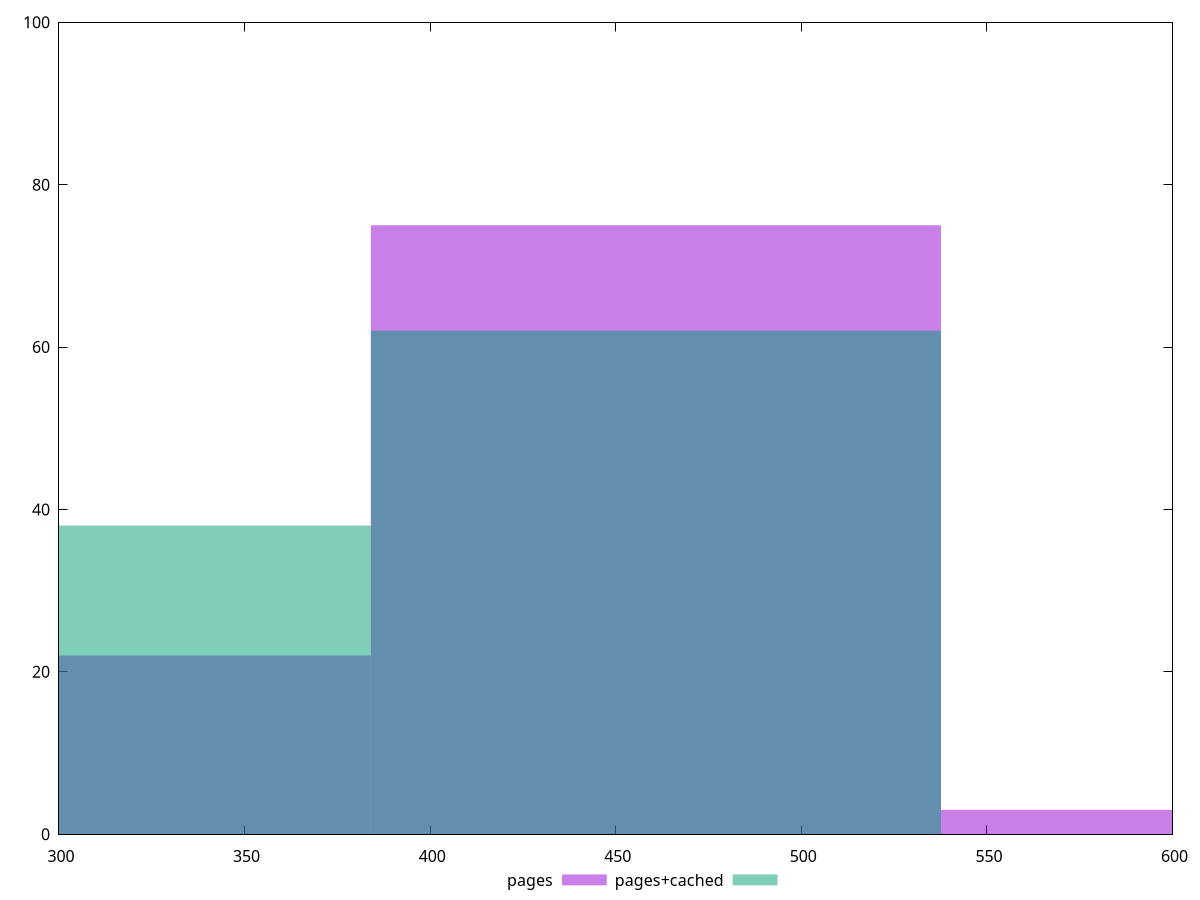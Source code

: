 reset

$pages <<EOF
460.82316002411824 75
307.21544001607884 22
614.4308800321577 3
EOF

$pagesCached <<EOF
307.21544001607884 38
460.82316002411824 62
EOF

set key outside below
set boxwidth 153.60772000803942
set xrange [300:600]
set yrange [0:100]
set trange [0:100]
set style fill transparent solid 0.5 noborder
set terminal svg size 640, 500 enhanced background rgb 'white'
set output "report_00019_2021-02-10T18-14-37.922Z//uses-webp-images/comparison/histogram/0_vs_1.svg"

plot $pages title "pages" with boxes, \
     $pagesCached title "pages+cached" with boxes

reset
